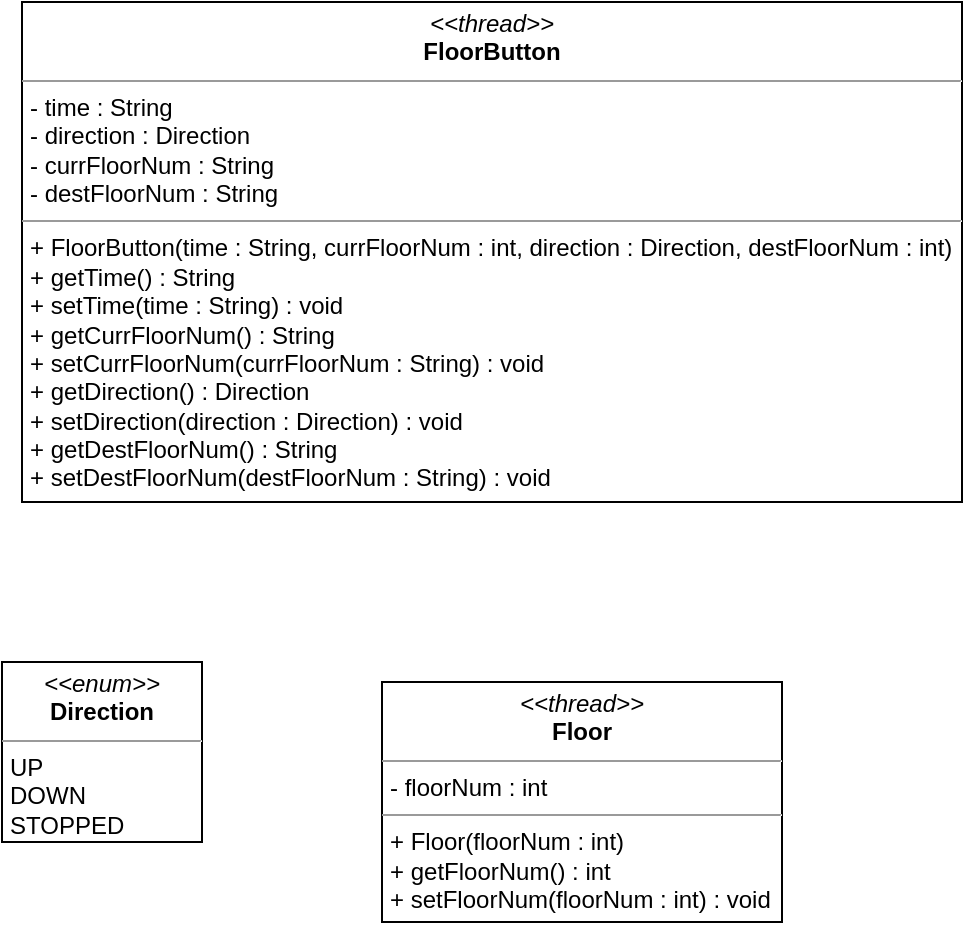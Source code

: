 <mxfile version="20.7.4" type="device"><diagram id="0pJjVAilnUOo_m006z_9" name="Page-1"><mxGraphModel dx="521" dy="709" grid="1" gridSize="10" guides="1" tooltips="1" connect="1" arrows="1" fold="1" page="1" pageScale="1" pageWidth="850" pageHeight="1100" math="0" shadow="0"><root><mxCell id="0"/><mxCell id="1" parent="0"/><mxCell id="zRTYPKWgbaiUYZjkxO9e-5" value="&lt;p style=&quot;margin:0px;margin-top:4px;text-align:center;&quot;&gt;&lt;i&gt;&amp;lt;&amp;lt;thread&amp;gt;&amp;gt;&lt;/i&gt;&lt;br&gt;&lt;b&gt;FloorButton&lt;/b&gt;&lt;/p&gt;&lt;hr size=&quot;1&quot;&gt;&lt;p style=&quot;margin:0px;margin-left:4px;&quot;&gt;- time : String&lt;/p&gt;&lt;p style=&quot;margin:0px;margin-left:4px;&quot;&gt;- direction : Direction&lt;/p&gt;&lt;p style=&quot;margin:0px;margin-left:4px;&quot;&gt;- currFloorNum : String&lt;/p&gt;&lt;p style=&quot;margin:0px;margin-left:4px;&quot;&gt;- destFloorNum : String&lt;/p&gt;&lt;hr size=&quot;1&quot;&gt;&lt;p style=&quot;margin:0px;margin-left:4px;&quot;&gt;+ FloorButton(time : String, currFloorNum : int, direction : Direction, destFloorNum : int)&lt;/p&gt;&lt;p style=&quot;margin:0px;margin-left:4px;&quot;&gt;+ getTime() : String&lt;/p&gt;&lt;p style=&quot;margin:0px;margin-left:4px;&quot;&gt;+ setTime(time : String) : void&lt;/p&gt;&lt;p style=&quot;margin:0px;margin-left:4px;&quot;&gt;+ getCurrFloorNum() : String&lt;/p&gt;&lt;p style=&quot;margin:0px;margin-left:4px;&quot;&gt;+ setCurrFloorNum(currFloorNum : String) : void&lt;/p&gt;&lt;p style=&quot;margin:0px;margin-left:4px;&quot;&gt;+ getDirection() : Direction&lt;/p&gt;&lt;p style=&quot;margin:0px;margin-left:4px;&quot;&gt;+ setDirection(direction : Direction) : void&lt;/p&gt;&lt;p style=&quot;margin:0px;margin-left:4px;&quot;&gt;+ getDestFloorNum() : String&lt;/p&gt;&lt;p style=&quot;margin:0px;margin-left:4px;&quot;&gt;+ setDestFloorNum(destFloorNum : String) : void&lt;/p&gt;&lt;p style=&quot;margin:0px;margin-left:4px;&quot;&gt;&lt;br&gt;&lt;/p&gt;" style="verticalAlign=top;align=left;overflow=fill;fontSize=12;fontFamily=Helvetica;html=1;" vertex="1" parent="1"><mxGeometry x="20" y="70" width="470" height="250" as="geometry"/></mxCell><mxCell id="zRTYPKWgbaiUYZjkxO9e-6" value="&lt;p style=&quot;margin:0px;margin-top:4px;text-align:center;&quot;&gt;&lt;i&gt;&amp;lt;&amp;lt;enum&amp;gt;&amp;gt;&lt;/i&gt;&lt;br&gt;&lt;b&gt;Direction&lt;/b&gt;&lt;/p&gt;&lt;hr size=&quot;1&quot;&gt;&lt;p style=&quot;margin:0px;margin-left:4px;&quot;&gt;UP&lt;/p&gt;&lt;p style=&quot;margin:0px;margin-left:4px;&quot;&gt;DOWN&lt;/p&gt;&lt;p style=&quot;margin:0px;margin-left:4px;&quot;&gt;STOPPED&lt;/p&gt;&lt;hr size=&quot;1&quot;&gt;&lt;p style=&quot;margin:0px;margin-left:4px;&quot;&gt;&lt;br&gt;&lt;/p&gt;" style="verticalAlign=top;align=left;overflow=fill;fontSize=12;fontFamily=Helvetica;html=1;" vertex="1" parent="1"><mxGeometry x="10" y="400" width="100" height="90" as="geometry"/></mxCell><mxCell id="zRTYPKWgbaiUYZjkxO9e-7" value="&lt;p style=&quot;margin:0px;margin-top:4px;text-align:center;&quot;&gt;&lt;i&gt;&amp;lt;&amp;lt;thread&amp;gt;&amp;gt;&lt;/i&gt;&lt;br&gt;&lt;b&gt;Floor&lt;/b&gt;&lt;/p&gt;&lt;hr size=&quot;1&quot;&gt;&lt;p style=&quot;margin:0px;margin-left:4px;&quot;&gt;- floorNum : int&lt;/p&gt;&lt;hr size=&quot;1&quot;&gt;&lt;p style=&quot;margin:0px;margin-left:4px;&quot;&gt;+ Floor(floorNum : int)&lt;/p&gt;&lt;p style=&quot;margin:0px;margin-left:4px;&quot;&gt;+ getFloorNum() : int&lt;/p&gt;&lt;p style=&quot;margin:0px;margin-left:4px;&quot;&gt;+ setFloorNum(floorNum : int) : void&lt;/p&gt;" style="verticalAlign=top;align=left;overflow=fill;fontSize=12;fontFamily=Helvetica;html=1;" vertex="1" parent="1"><mxGeometry x="200" y="410" width="200" height="120" as="geometry"/></mxCell></root></mxGraphModel></diagram></mxfile>